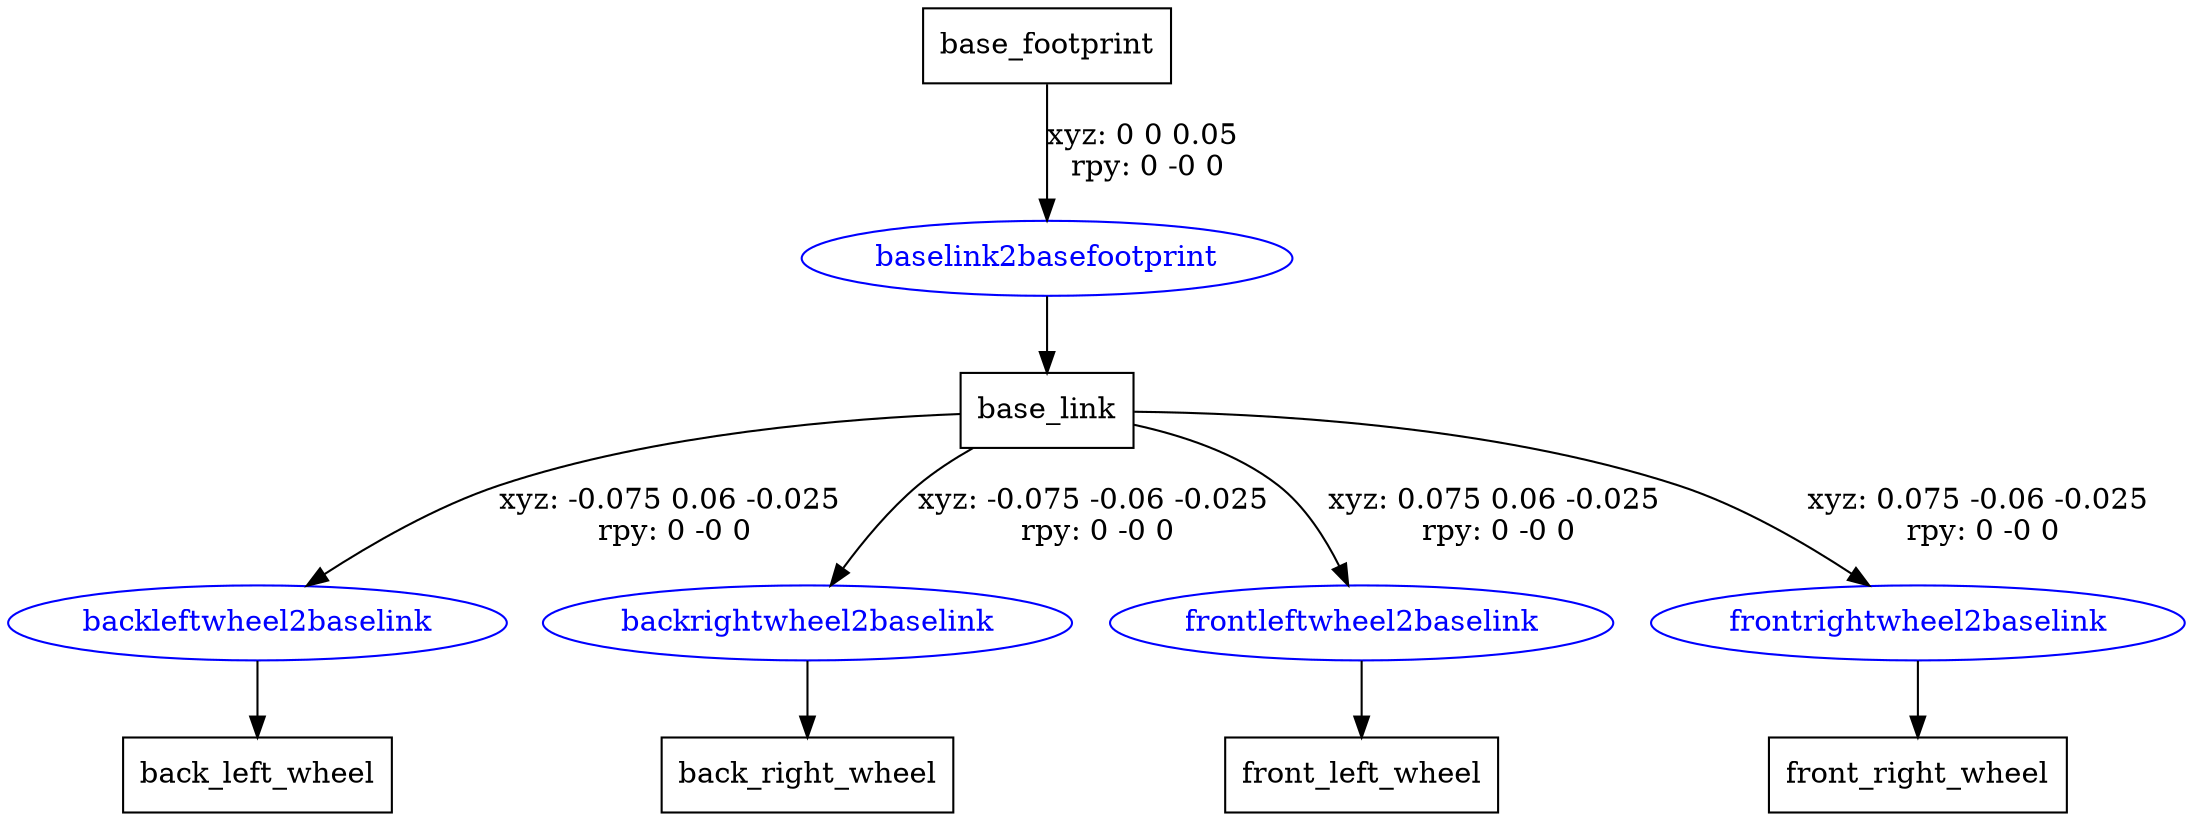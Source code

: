 digraph G {
node [shape=box];
"base_footprint" [label="base_footprint"];
"base_link" [label="base_link"];
"back_left_wheel" [label="back_left_wheel"];
"back_right_wheel" [label="back_right_wheel"];
"front_left_wheel" [label="front_left_wheel"];
"front_right_wheel" [label="front_right_wheel"];
node [shape=ellipse, color=blue, fontcolor=blue];
"base_footprint" -> "baselink2basefootprint" [label="xyz: 0 0 0.05 \nrpy: 0 -0 0"]
"baselink2basefootprint" -> "base_link"
"base_link" -> "backleftwheel2baselink" [label="xyz: -0.075 0.06 -0.025 \nrpy: 0 -0 0"]
"backleftwheel2baselink" -> "back_left_wheel"
"base_link" -> "backrightwheel2baselink" [label="xyz: -0.075 -0.06 -0.025 \nrpy: 0 -0 0"]
"backrightwheel2baselink" -> "back_right_wheel"
"base_link" -> "frontleftwheel2baselink" [label="xyz: 0.075 0.06 -0.025 \nrpy: 0 -0 0"]
"frontleftwheel2baselink" -> "front_left_wheel"
"base_link" -> "frontrightwheel2baselink" [label="xyz: 0.075 -0.06 -0.025 \nrpy: 0 -0 0"]
"frontrightwheel2baselink" -> "front_right_wheel"
}
